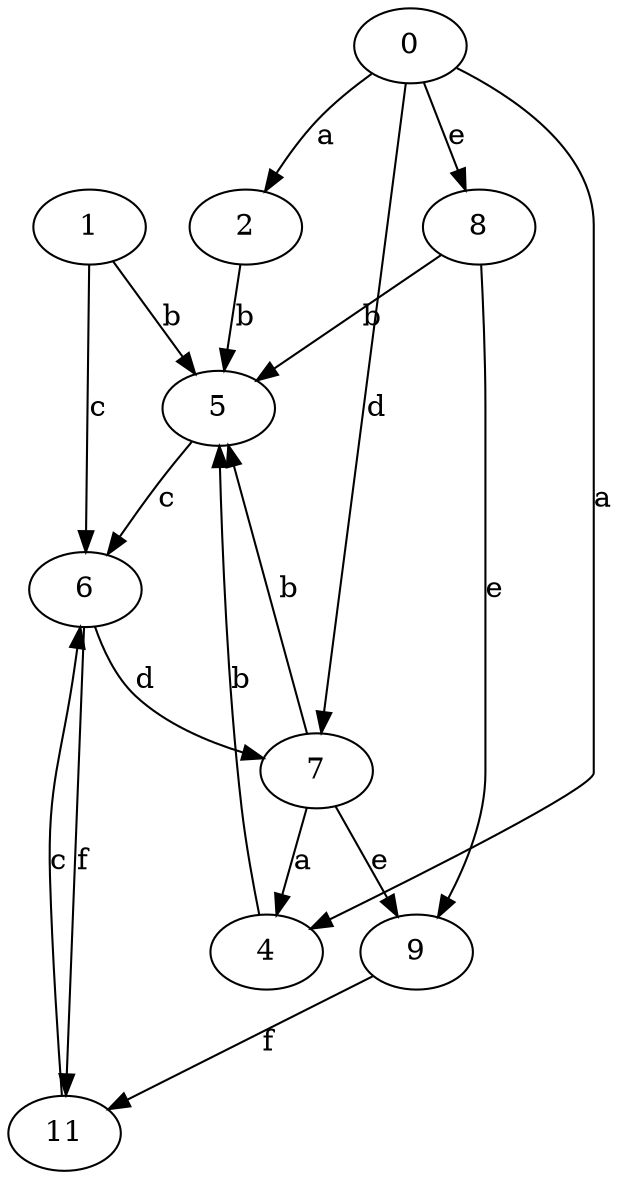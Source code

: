 strict digraph  {
2;
0;
4;
5;
6;
1;
7;
8;
9;
11;
2 -> 5  [label=b];
0 -> 2  [label=a];
0 -> 4  [label=a];
0 -> 7  [label=d];
0 -> 8  [label=e];
4 -> 5  [label=b];
5 -> 6  [label=c];
6 -> 7  [label=d];
6 -> 11  [label=f];
1 -> 5  [label=b];
1 -> 6  [label=c];
7 -> 4  [label=a];
7 -> 5  [label=b];
7 -> 9  [label=e];
8 -> 5  [label=b];
8 -> 9  [label=e];
9 -> 11  [label=f];
11 -> 6  [label=c];
}
